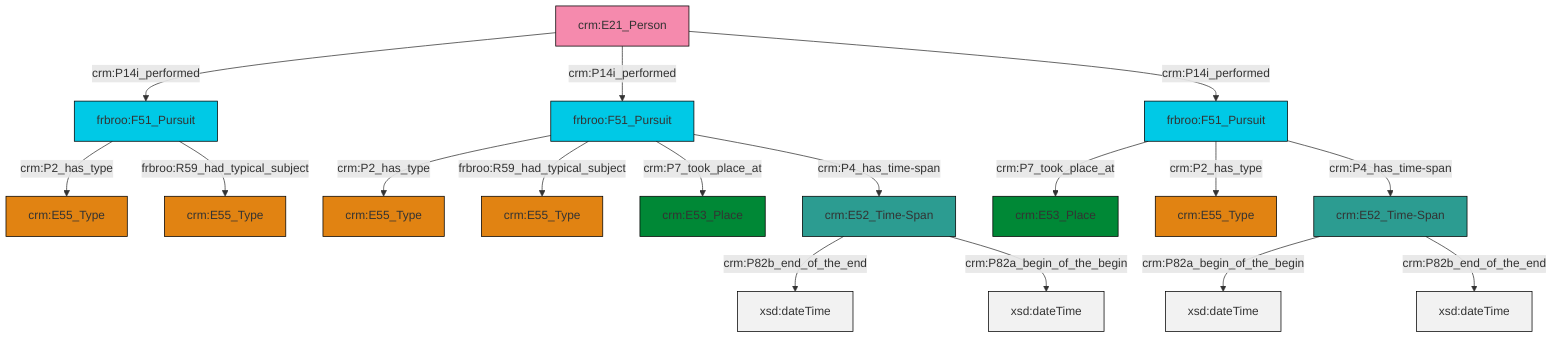 graph TD
classDef Literal fill:#f2f2f2,stroke:#000000;
classDef CRM_Entity fill:#FFFFFF,stroke:#000000;
classDef Temporal_Entity fill:#00C9E6, stroke:#000000;
classDef Type fill:#E18312, stroke:#000000;
classDef Time-Span fill:#2C9C91, stroke:#000000;
classDef Appellation fill:#FFEB7F, stroke:#000000;
classDef Place fill:#008836, stroke:#000000;
classDef Persistent_Item fill:#B266B2, stroke:#000000;
classDef Conceptual_Object fill:#FFD700, stroke:#000000;
classDef Physical_Thing fill:#D2B48C, stroke:#000000;
classDef Actor fill:#f58aad, stroke:#000000;
classDef PC_Classes fill:#4ce600, stroke:#000000;
classDef Multi fill:#cccccc,stroke:#000000;

0["crm:E52_Time-Span"]:::Time-Span -->|crm:P82a_begin_of_the_begin| 8[xsd:dateTime]:::Literal
15["frbroo:F51_Pursuit"]:::Temporal_Entity -->|crm:P7_took_place_at| 16["crm:E53_Place"]:::Place
22["frbroo:F51_Pursuit"]:::Temporal_Entity -->|crm:P2_has_type| 20["crm:E55_Type"]:::Type
11["crm:E52_Time-Span"]:::Time-Span -->|crm:P82b_end_of_the_end| 23[xsd:dateTime]:::Literal
4["crm:E21_Person"]:::Actor -->|crm:P14i_performed| 2["frbroo:F51_Pursuit"]:::Temporal_Entity
15["frbroo:F51_Pursuit"]:::Temporal_Entity -->|crm:P2_has_type| 6["crm:E55_Type"]:::Type
22["frbroo:F51_Pursuit"]:::Temporal_Entity -->|frbroo:R59_had_typical_subject| 17["crm:E55_Type"]:::Type
22["frbroo:F51_Pursuit"]:::Temporal_Entity -->|crm:P7_took_place_at| 13["crm:E53_Place"]:::Place
2["frbroo:F51_Pursuit"]:::Temporal_Entity -->|crm:P2_has_type| 9["crm:E55_Type"]:::Type
11["crm:E52_Time-Span"]:::Time-Span -->|crm:P82a_begin_of_the_begin| 25[xsd:dateTime]:::Literal
2["frbroo:F51_Pursuit"]:::Temporal_Entity -->|frbroo:R59_had_typical_subject| 26["crm:E55_Type"]:::Type
22["frbroo:F51_Pursuit"]:::Temporal_Entity -->|crm:P4_has_time-span| 11["crm:E52_Time-Span"]:::Time-Span
4["crm:E21_Person"]:::Actor -->|crm:P14i_performed| 22["frbroo:F51_Pursuit"]:::Temporal_Entity
15["frbroo:F51_Pursuit"]:::Temporal_Entity -->|crm:P4_has_time-span| 0["crm:E52_Time-Span"]:::Time-Span
4["crm:E21_Person"]:::Actor -->|crm:P14i_performed| 15["frbroo:F51_Pursuit"]:::Temporal_Entity
0["crm:E52_Time-Span"]:::Time-Span -->|crm:P82b_end_of_the_end| 30[xsd:dateTime]:::Literal